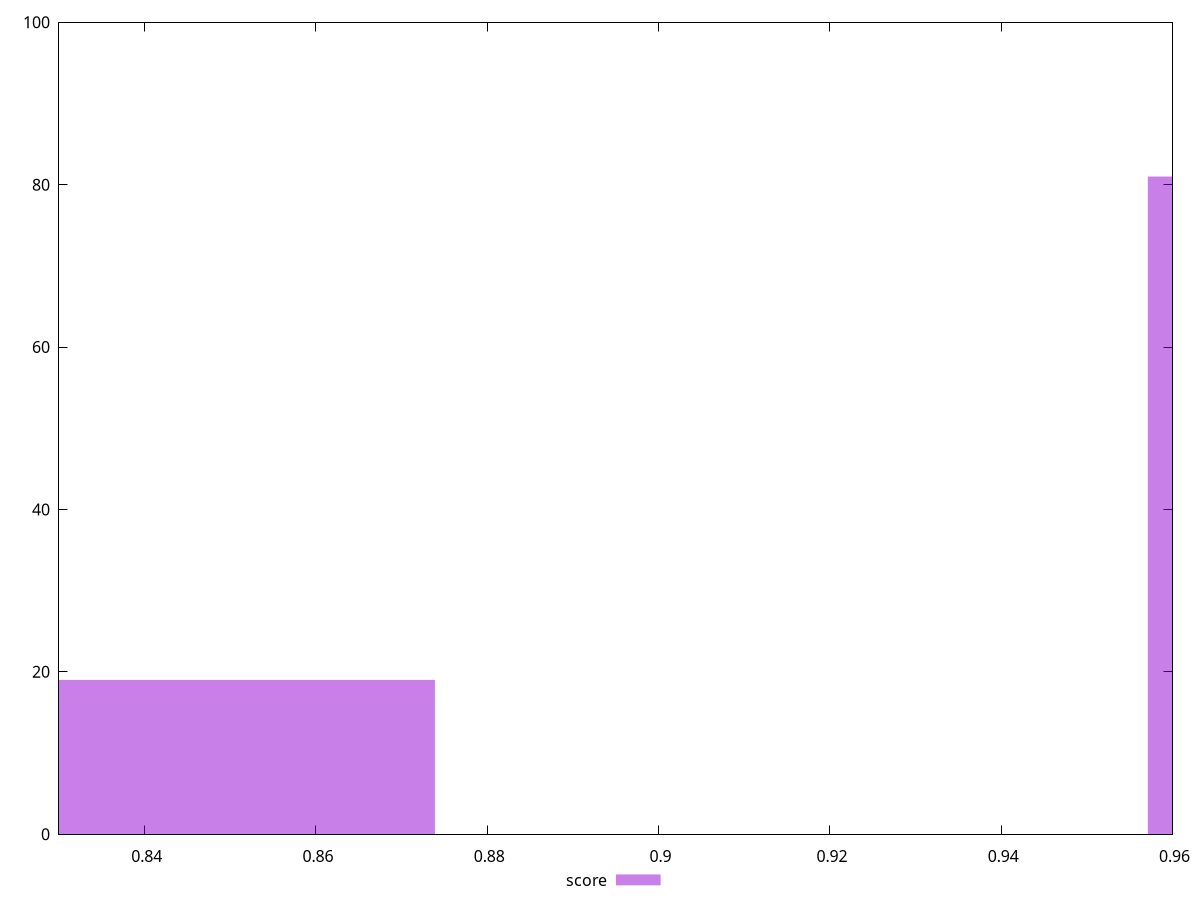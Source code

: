 reset

$score <<EOF
0.8322777986607446 19
0.9987333583928936 81
EOF

set key outside below
set boxwidth 0.08322777986607446
set xrange [0.83:0.96]
set yrange [0:100]
set trange [0:100]
set style fill transparent solid 0.5 noborder
set terminal svg size 640, 490 enhanced background rgb 'white'
set output "report_00026_2021-02-22T21:38:55.199Z/interactive/samples/pages+cached+noadtech+nomedia+nocss/score/histogram.svg"

plot $score title "score" with boxes

reset
